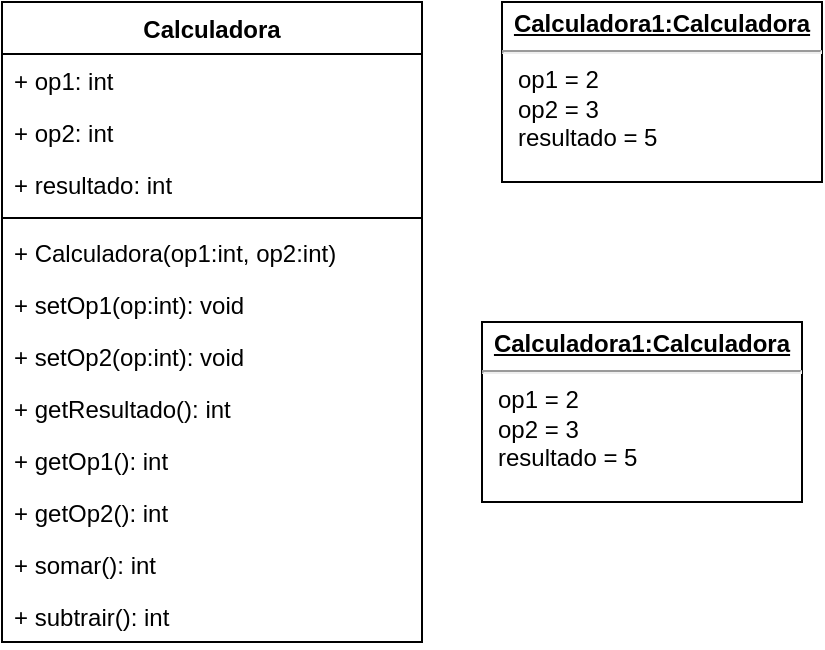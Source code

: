 <mxfile>
    <diagram id="auHd_870YpXMYJheHPoX" name="Página-1">
        <mxGraphModel dx="315" dy="320" grid="1" gridSize="10" guides="1" tooltips="1" connect="0" arrows="1" fold="1" page="1" pageScale="1" pageWidth="827" pageHeight="1169" math="0" shadow="0">
            <root>
                <mxCell id="0"/>
                <mxCell id="1" parent="0"/>
                <mxCell id="2" value="Calculadora" style="swimlane;fontStyle=1;align=center;verticalAlign=top;childLayout=stackLayout;horizontal=1;startSize=26;horizontalStack=0;resizeParent=1;resizeParentMax=0;resizeLast=0;collapsible=1;marginBottom=0;" parent="1" vertex="1">
                    <mxGeometry x="30" y="110" width="210" height="320" as="geometry"/>
                </mxCell>
                <mxCell id="3" value="+ op1: int" style="text;strokeColor=none;fillColor=none;align=left;verticalAlign=top;spacingLeft=4;spacingRight=4;overflow=hidden;rotatable=0;points=[[0,0.5],[1,0.5]];portConstraint=eastwest;" parent="2" vertex="1">
                    <mxGeometry y="26" width="210" height="26" as="geometry"/>
                </mxCell>
                <mxCell id="8" value="+ op2: int" style="text;strokeColor=none;fillColor=none;align=left;verticalAlign=top;spacingLeft=4;spacingRight=4;overflow=hidden;rotatable=0;points=[[0,0.5],[1,0.5]];portConstraint=eastwest;" parent="2" vertex="1">
                    <mxGeometry y="52" width="210" height="26" as="geometry"/>
                </mxCell>
                <mxCell id="25" value="+ resultado: int" style="text;strokeColor=none;fillColor=none;align=left;verticalAlign=top;spacingLeft=4;spacingRight=4;overflow=hidden;rotatable=0;points=[[0,0.5],[1,0.5]];portConstraint=eastwest;" parent="2" vertex="1">
                    <mxGeometry y="78" width="210" height="26" as="geometry"/>
                </mxCell>
                <mxCell id="4" value="" style="line;strokeWidth=1;fillColor=none;align=left;verticalAlign=middle;spacingTop=-1;spacingLeft=3;spacingRight=3;rotatable=0;labelPosition=right;points=[];portConstraint=eastwest;strokeColor=inherit;" parent="2" vertex="1">
                    <mxGeometry y="104" width="210" height="8" as="geometry"/>
                </mxCell>
                <mxCell id="5" value="+ Calculadora(op1:int, op2:int)" style="text;strokeColor=none;fillColor=none;align=left;verticalAlign=top;spacingLeft=4;spacingRight=4;overflow=hidden;rotatable=0;points=[[0,0.5],[1,0.5]];portConstraint=eastwest;" parent="2" vertex="1">
                    <mxGeometry y="112" width="210" height="26" as="geometry"/>
                </mxCell>
                <mxCell id="14" value="+ setOp1(op:int): void" style="text;strokeColor=none;fillColor=none;align=left;verticalAlign=top;spacingLeft=4;spacingRight=4;overflow=hidden;rotatable=0;points=[[0,0.5],[1,0.5]];portConstraint=eastwest;" parent="2" vertex="1">
                    <mxGeometry y="138" width="210" height="26" as="geometry"/>
                </mxCell>
                <mxCell id="19" value="+ setOp2(op:int): void" style="text;strokeColor=none;fillColor=none;align=left;verticalAlign=top;spacingLeft=4;spacingRight=4;overflow=hidden;rotatable=0;points=[[0,0.5],[1,0.5]];portConstraint=eastwest;" parent="2" vertex="1">
                    <mxGeometry y="164" width="210" height="26" as="geometry"/>
                </mxCell>
                <mxCell id="15" value="+ getResultado(): int" style="text;strokeColor=none;fillColor=none;align=left;verticalAlign=top;spacingLeft=4;spacingRight=4;overflow=hidden;rotatable=0;points=[[0,0.5],[1,0.5]];portConstraint=eastwest;" parent="2" vertex="1">
                    <mxGeometry y="190" width="210" height="26" as="geometry"/>
                </mxCell>
                <mxCell id="16" value="+ getOp1(): int&#10;" style="text;strokeColor=none;fillColor=none;align=left;verticalAlign=top;spacingLeft=4;spacingRight=4;overflow=hidden;rotatable=0;points=[[0,0.5],[1,0.5]];portConstraint=eastwest;" parent="2" vertex="1">
                    <mxGeometry y="216" width="210" height="26" as="geometry"/>
                </mxCell>
                <mxCell id="22" value="+ getOp2(): int&#10;" style="text;strokeColor=none;fillColor=none;align=left;verticalAlign=top;spacingLeft=4;spacingRight=4;overflow=hidden;rotatable=0;points=[[0,0.5],[1,0.5]];portConstraint=eastwest;" parent="2" vertex="1">
                    <mxGeometry y="242" width="210" height="26" as="geometry"/>
                </mxCell>
                <mxCell id="20" value="+ somar(): int" style="text;strokeColor=none;fillColor=none;align=left;verticalAlign=top;spacingLeft=4;spacingRight=4;overflow=hidden;rotatable=0;points=[[0,0.5],[1,0.5]];portConstraint=eastwest;" parent="2" vertex="1">
                    <mxGeometry y="268" width="210" height="26" as="geometry"/>
                </mxCell>
                <mxCell id="21" value="+ subtrair(): int" style="text;strokeColor=none;fillColor=none;align=left;verticalAlign=top;spacingLeft=4;spacingRight=4;overflow=hidden;rotatable=0;points=[[0,0.5],[1,0.5]];portConstraint=eastwest;" parent="2" vertex="1">
                    <mxGeometry y="294" width="210" height="26" as="geometry"/>
                </mxCell>
                <mxCell id="6" value="&lt;p style=&quot;margin:0px;margin-top:4px;text-align:center;text-decoration:underline;&quot;&gt;&lt;b&gt;Calculadora1:Calculadora&lt;/b&gt;&lt;/p&gt;&lt;hr&gt;&lt;p style=&quot;margin:0px;margin-left:8px;&quot;&gt;op1 = 2&lt;/p&gt;&lt;p style=&quot;margin:0px;margin-left:8px;&quot;&gt;op2 = 3&lt;/p&gt;&lt;p style=&quot;margin:0px;margin-left:8px;&quot;&gt;resultado = 5&lt;/p&gt;" style="verticalAlign=top;align=left;overflow=fill;fontSize=12;fontFamily=Helvetica;html=1;rounded=0;glass=0;shadow=0;gradientColor=none;fillStyle=auto;" parent="1" vertex="1">
                    <mxGeometry x="280" y="110" width="160" height="90" as="geometry"/>
                </mxCell>
                <mxCell id="23" value="&lt;p style=&quot;margin:0px;margin-top:4px;text-align:center;text-decoration:underline;&quot;&gt;&lt;b&gt;Calculadora1:Calculadora&lt;/b&gt;&lt;/p&gt;&lt;hr&gt;&lt;p style=&quot;margin:0px;margin-left:8px;&quot;&gt;op1 = 2&lt;/p&gt;&lt;p style=&quot;margin:0px;margin-left:8px;&quot;&gt;op2 = 3&lt;/p&gt;&lt;p style=&quot;margin:0px;margin-left:8px;&quot;&gt;resultado = 5&lt;/p&gt;" style="verticalAlign=top;align=left;overflow=fill;fontSize=12;fontFamily=Helvetica;html=1;rounded=0;glass=0;shadow=0;gradientColor=none;fillStyle=auto;" parent="1" vertex="1">
                    <mxGeometry x="270" y="270" width="160" height="90" as="geometry"/>
                </mxCell>
            </root>
        </mxGraphModel>
    </diagram>
</mxfile>